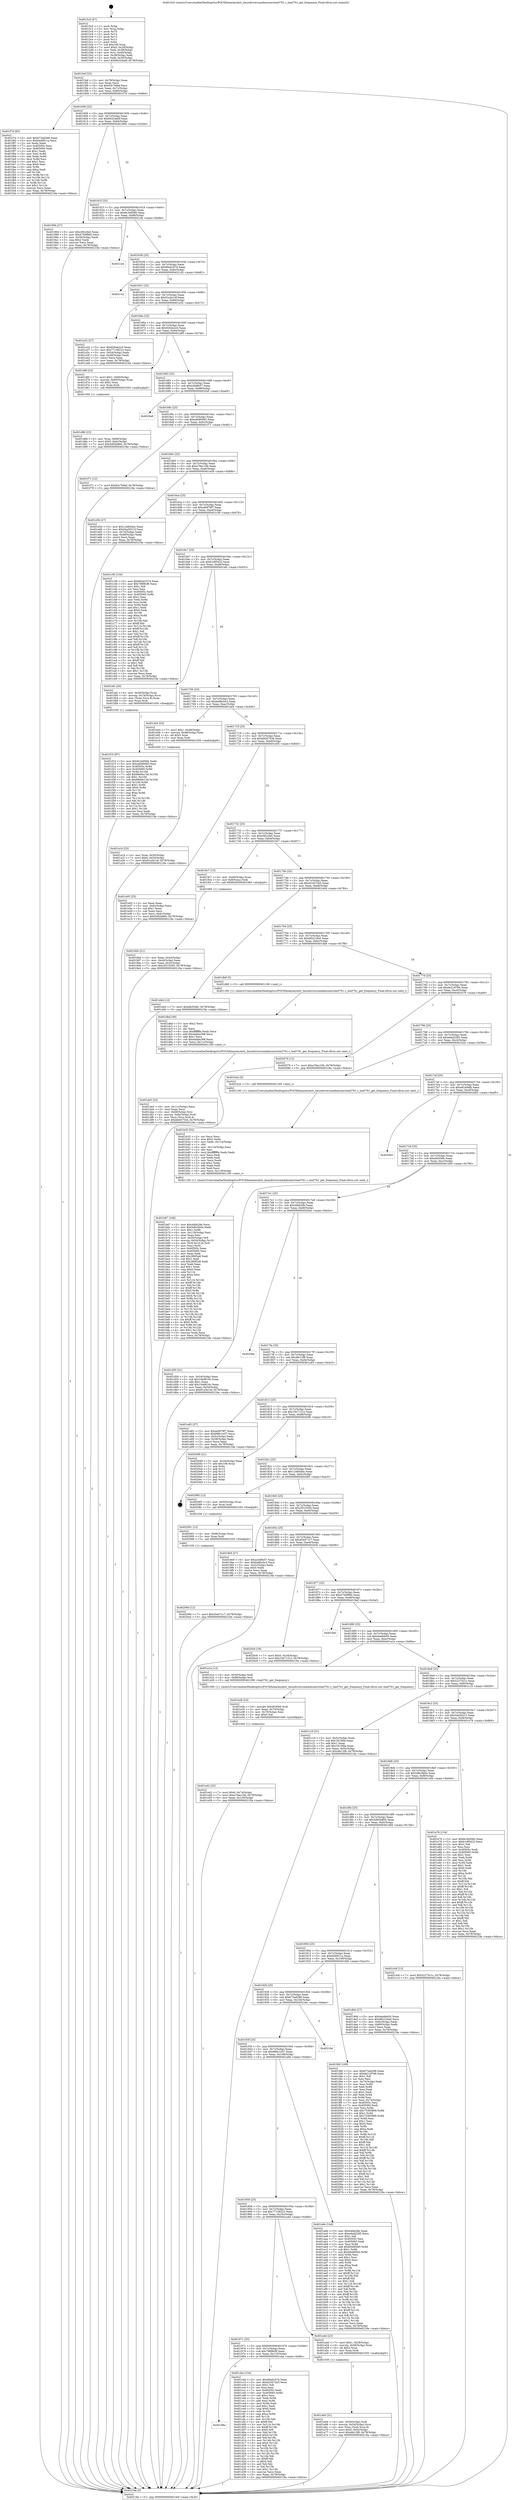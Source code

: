 digraph "0x4015c0" {
  label = "0x4015c0 (/mnt/c/Users/mathe/Desktop/tcc/POCII/binaries/extr_linuxdriversmediatunerstea5761.c_tea5761_get_frequency_Final-ollvm.out::main(0))"
  labelloc = "t"
  node[shape=record]

  Entry [label="",width=0.3,height=0.3,shape=circle,fillcolor=black,style=filled]
  "0x4015ef" [label="{
     0x4015ef [23]\l
     | [instrs]\l
     &nbsp;&nbsp;0x4015ef \<+3\>: mov -0x78(%rbp),%eax\l
     &nbsp;&nbsp;0x4015f2 \<+2\>: mov %eax,%ecx\l
     &nbsp;&nbsp;0x4015f4 \<+6\>: sub $0x83c7b9af,%ecx\l
     &nbsp;&nbsp;0x4015fa \<+3\>: mov %eax,-0x7c(%rbp)\l
     &nbsp;&nbsp;0x4015fd \<+3\>: mov %ecx,-0x80(%rbp)\l
     &nbsp;&nbsp;0x401600 \<+6\>: je 0000000000401f7d \<main+0x9bd\>\l
  }"]
  "0x401f7d" [label="{
     0x401f7d [83]\l
     | [instrs]\l
     &nbsp;&nbsp;0x401f7d \<+5\>: mov $0x673ad288,%eax\l
     &nbsp;&nbsp;0x401f82 \<+5\>: mov $0x64d0f11a,%ecx\l
     &nbsp;&nbsp;0x401f87 \<+2\>: xor %edx,%edx\l
     &nbsp;&nbsp;0x401f89 \<+7\>: mov 0x40505c,%esi\l
     &nbsp;&nbsp;0x401f90 \<+7\>: mov 0x405060,%edi\l
     &nbsp;&nbsp;0x401f97 \<+3\>: sub $0x1,%edx\l
     &nbsp;&nbsp;0x401f9a \<+3\>: mov %esi,%r8d\l
     &nbsp;&nbsp;0x401f9d \<+3\>: add %edx,%r8d\l
     &nbsp;&nbsp;0x401fa0 \<+4\>: imul %r8d,%esi\l
     &nbsp;&nbsp;0x401fa4 \<+3\>: and $0x1,%esi\l
     &nbsp;&nbsp;0x401fa7 \<+3\>: cmp $0x0,%esi\l
     &nbsp;&nbsp;0x401faa \<+4\>: sete %r9b\l
     &nbsp;&nbsp;0x401fae \<+3\>: cmp $0xa,%edi\l
     &nbsp;&nbsp;0x401fb1 \<+4\>: setl %r10b\l
     &nbsp;&nbsp;0x401fb5 \<+3\>: mov %r9b,%r11b\l
     &nbsp;&nbsp;0x401fb8 \<+3\>: and %r10b,%r11b\l
     &nbsp;&nbsp;0x401fbb \<+3\>: xor %r10b,%r9b\l
     &nbsp;&nbsp;0x401fbe \<+3\>: or %r9b,%r11b\l
     &nbsp;&nbsp;0x401fc1 \<+4\>: test $0x1,%r11b\l
     &nbsp;&nbsp;0x401fc5 \<+3\>: cmovne %ecx,%eax\l
     &nbsp;&nbsp;0x401fc8 \<+3\>: mov %eax,-0x78(%rbp)\l
     &nbsp;&nbsp;0x401fcb \<+5\>: jmp 000000000040218a \<main+0xbca\>\l
  }"]
  "0x401606" [label="{
     0x401606 [25]\l
     | [instrs]\l
     &nbsp;&nbsp;0x401606 \<+5\>: jmp 000000000040160b \<main+0x4b\>\l
     &nbsp;&nbsp;0x40160b \<+3\>: mov -0x7c(%rbp),%eax\l
     &nbsp;&nbsp;0x40160e \<+5\>: sub $0x84324a0f,%eax\l
     &nbsp;&nbsp;0x401613 \<+6\>: mov %eax,-0x84(%rbp)\l
     &nbsp;&nbsp;0x401619 \<+6\>: je 0000000000401994 \<main+0x3d4\>\l
  }"]
  Exit [label="",width=0.3,height=0.3,shape=circle,fillcolor=black,style=filled,peripheries=2]
  "0x401994" [label="{
     0x401994 [27]\l
     | [instrs]\l
     &nbsp;&nbsp;0x401994 \<+5\>: mov $0xc062cfa5,%eax\l
     &nbsp;&nbsp;0x401999 \<+5\>: mov $0x475df960,%ecx\l
     &nbsp;&nbsp;0x40199e \<+3\>: mov -0x30(%rbp),%edx\l
     &nbsp;&nbsp;0x4019a1 \<+3\>: cmp $0x2,%edx\l
     &nbsp;&nbsp;0x4019a4 \<+3\>: cmovne %ecx,%eax\l
     &nbsp;&nbsp;0x4019a7 \<+3\>: mov %eax,-0x78(%rbp)\l
     &nbsp;&nbsp;0x4019aa \<+5\>: jmp 000000000040218a \<main+0xbca\>\l
  }"]
  "0x40161f" [label="{
     0x40161f [25]\l
     | [instrs]\l
     &nbsp;&nbsp;0x40161f \<+5\>: jmp 0000000000401624 \<main+0x64\>\l
     &nbsp;&nbsp;0x401624 \<+3\>: mov -0x7c(%rbp),%eax\l
     &nbsp;&nbsp;0x401627 \<+5\>: sub $0x8c3e956b,%eax\l
     &nbsp;&nbsp;0x40162c \<+6\>: mov %eax,-0x88(%rbp)\l
     &nbsp;&nbsp;0x401632 \<+6\>: je 000000000040214e \<main+0xb8e\>\l
  }"]
  "0x40218a" [label="{
     0x40218a [5]\l
     | [instrs]\l
     &nbsp;&nbsp;0x40218a \<+5\>: jmp 00000000004015ef \<main+0x2f\>\l
  }"]
  "0x4015c0" [label="{
     0x4015c0 [47]\l
     | [instrs]\l
     &nbsp;&nbsp;0x4015c0 \<+1\>: push %rbp\l
     &nbsp;&nbsp;0x4015c1 \<+3\>: mov %rsp,%rbp\l
     &nbsp;&nbsp;0x4015c4 \<+2\>: push %r15\l
     &nbsp;&nbsp;0x4015c6 \<+2\>: push %r14\l
     &nbsp;&nbsp;0x4015c8 \<+2\>: push %r13\l
     &nbsp;&nbsp;0x4015ca \<+2\>: push %r12\l
     &nbsp;&nbsp;0x4015cc \<+1\>: push %rbx\l
     &nbsp;&nbsp;0x4015cd \<+7\>: sub $0x108,%rsp\l
     &nbsp;&nbsp;0x4015d4 \<+7\>: movl $0x0,-0x34(%rbp)\l
     &nbsp;&nbsp;0x4015db \<+3\>: mov %edi,-0x38(%rbp)\l
     &nbsp;&nbsp;0x4015de \<+4\>: mov %rsi,-0x40(%rbp)\l
     &nbsp;&nbsp;0x4015e2 \<+3\>: mov -0x38(%rbp),%edi\l
     &nbsp;&nbsp;0x4015e5 \<+3\>: mov %edi,-0x30(%rbp)\l
     &nbsp;&nbsp;0x4015e8 \<+7\>: movl $0x84324a0f,-0x78(%rbp)\l
  }"]
  "0x40209d" [label="{
     0x40209d [12]\l
     | [instrs]\l
     &nbsp;&nbsp;0x40209d \<+7\>: movl $0x45e471c7,-0x78(%rbp)\l
     &nbsp;&nbsp;0x4020a4 \<+5\>: jmp 000000000040218a \<main+0xbca\>\l
  }"]
  "0x40214e" [label="{
     0x40214e\l
  }", style=dashed]
  "0x401638" [label="{
     0x401638 [25]\l
     | [instrs]\l
     &nbsp;&nbsp;0x401638 \<+5\>: jmp 000000000040163d \<main+0x7d\>\l
     &nbsp;&nbsp;0x40163d \<+3\>: mov -0x7c(%rbp),%eax\l
     &nbsp;&nbsp;0x401640 \<+5\>: sub $0x90ad167d,%eax\l
     &nbsp;&nbsp;0x401645 \<+6\>: mov %eax,-0x8c(%rbp)\l
     &nbsp;&nbsp;0x40164b \<+6\>: je 0000000000402142 \<main+0xb82\>\l
  }"]
  "0x402091" [label="{
     0x402091 [12]\l
     | [instrs]\l
     &nbsp;&nbsp;0x402091 \<+4\>: mov -0x68(%rbp),%rax\l
     &nbsp;&nbsp;0x402095 \<+3\>: mov %rax,%rdi\l
     &nbsp;&nbsp;0x402098 \<+5\>: call 0000000000401030 \<free@plt\>\l
     | [calls]\l
     &nbsp;&nbsp;0x401030 \{1\} (unknown)\l
  }"]
  "0x402142" [label="{
     0x402142\l
  }", style=dashed]
  "0x401651" [label="{
     0x401651 [25]\l
     | [instrs]\l
     &nbsp;&nbsp;0x401651 \<+5\>: jmp 0000000000401656 \<main+0x96\>\l
     &nbsp;&nbsp;0x401656 \<+3\>: mov -0x7c(%rbp),%eax\l
     &nbsp;&nbsp;0x401659 \<+5\>: sub $0x91a3e14f,%eax\l
     &nbsp;&nbsp;0x40165e \<+6\>: mov %eax,-0x90(%rbp)\l
     &nbsp;&nbsp;0x401664 \<+6\>: je 0000000000401a32 \<main+0x472\>\l
  }"]
  "0x401f10" [label="{
     0x401f10 [97]\l
     | [instrs]\l
     &nbsp;&nbsp;0x401f10 \<+5\>: mov $0x8c3e956b,%edx\l
     &nbsp;&nbsp;0x401f15 \<+5\>: mov $0xa4090083,%esi\l
     &nbsp;&nbsp;0x401f1a \<+8\>: mov 0x40505c,%r8d\l
     &nbsp;&nbsp;0x401f22 \<+8\>: mov 0x405060,%r9d\l
     &nbsp;&nbsp;0x401f2a \<+3\>: mov %r8d,%r10d\l
     &nbsp;&nbsp;0x401f2d \<+7\>: add $0x89d0e13d,%r10d\l
     &nbsp;&nbsp;0x401f34 \<+4\>: sub $0x1,%r10d\l
     &nbsp;&nbsp;0x401f38 \<+7\>: sub $0x89d0e13d,%r10d\l
     &nbsp;&nbsp;0x401f3f \<+4\>: imul %r10d,%r8d\l
     &nbsp;&nbsp;0x401f43 \<+4\>: and $0x1,%r8d\l
     &nbsp;&nbsp;0x401f47 \<+4\>: cmp $0x0,%r8d\l
     &nbsp;&nbsp;0x401f4b \<+4\>: sete %r11b\l
     &nbsp;&nbsp;0x401f4f \<+4\>: cmp $0xa,%r9d\l
     &nbsp;&nbsp;0x401f53 \<+3\>: setl %bl\l
     &nbsp;&nbsp;0x401f56 \<+3\>: mov %r11b,%r14b\l
     &nbsp;&nbsp;0x401f59 \<+3\>: and %bl,%r14b\l
     &nbsp;&nbsp;0x401f5c \<+3\>: xor %bl,%r11b\l
     &nbsp;&nbsp;0x401f5f \<+3\>: or %r11b,%r14b\l
     &nbsp;&nbsp;0x401f62 \<+4\>: test $0x1,%r14b\l
     &nbsp;&nbsp;0x401f66 \<+3\>: cmovne %esi,%edx\l
     &nbsp;&nbsp;0x401f69 \<+3\>: mov %edx,-0x78(%rbp)\l
     &nbsp;&nbsp;0x401f6c \<+5\>: jmp 000000000040218a \<main+0xbca\>\l
  }"]
  "0x401a32" [label="{
     0x401a32 [27]\l
     | [instrs]\l
     &nbsp;&nbsp;0x401a32 \<+5\>: mov $0x9264e2c0,%eax\l
     &nbsp;&nbsp;0x401a37 \<+5\>: mov $0x77158223,%ecx\l
     &nbsp;&nbsp;0x401a3c \<+3\>: mov -0x54(%rbp),%edx\l
     &nbsp;&nbsp;0x401a3f \<+3\>: cmp -0x48(%rbp),%edx\l
     &nbsp;&nbsp;0x401a42 \<+3\>: cmovl %ecx,%eax\l
     &nbsp;&nbsp;0x401a45 \<+3\>: mov %eax,-0x78(%rbp)\l
     &nbsp;&nbsp;0x401a48 \<+5\>: jmp 000000000040218a \<main+0xbca\>\l
  }"]
  "0x40166a" [label="{
     0x40166a [25]\l
     | [instrs]\l
     &nbsp;&nbsp;0x40166a \<+5\>: jmp 000000000040166f \<main+0xaf\>\l
     &nbsp;&nbsp;0x40166f \<+3\>: mov -0x7c(%rbp),%eax\l
     &nbsp;&nbsp;0x401672 \<+5\>: sub $0x9264e2c0,%eax\l
     &nbsp;&nbsp;0x401677 \<+6\>: mov %eax,-0x94(%rbp)\l
     &nbsp;&nbsp;0x40167d \<+6\>: je 0000000000401d6f \<main+0x7af\>\l
  }"]
  "0x401e42" [label="{
     0x401e42 [25]\l
     | [instrs]\l
     &nbsp;&nbsp;0x401e42 \<+7\>: movl $0x0,-0x74(%rbp)\l
     &nbsp;&nbsp;0x401e49 \<+7\>: movl $0xa78ac10b,-0x78(%rbp)\l
     &nbsp;&nbsp;0x401e50 \<+6\>: mov %eax,-0x120(%rbp)\l
     &nbsp;&nbsp;0x401e56 \<+5\>: jmp 000000000040218a \<main+0xbca\>\l
  }"]
  "0x401d6f" [label="{
     0x401d6f [23]\l
     | [instrs]\l
     &nbsp;&nbsp;0x401d6f \<+7\>: movl $0x1,-0x60(%rbp)\l
     &nbsp;&nbsp;0x401d76 \<+4\>: movslq -0x60(%rbp),%rax\l
     &nbsp;&nbsp;0x401d7a \<+4\>: shl $0x2,%rax\l
     &nbsp;&nbsp;0x401d7e \<+3\>: mov %rax,%rdi\l
     &nbsp;&nbsp;0x401d81 \<+5\>: call 0000000000401050 \<malloc@plt\>\l
     | [calls]\l
     &nbsp;&nbsp;0x401050 \{1\} (unknown)\l
  }"]
  "0x401683" [label="{
     0x401683 [25]\l
     | [instrs]\l
     &nbsp;&nbsp;0x401683 \<+5\>: jmp 0000000000401688 \<main+0xc8\>\l
     &nbsp;&nbsp;0x401688 \<+3\>: mov -0x7c(%rbp),%eax\l
     &nbsp;&nbsp;0x40168b \<+5\>: sub $0xa2b8fe57,%eax\l
     &nbsp;&nbsp;0x401690 \<+6\>: mov %eax,-0x98(%rbp)\l
     &nbsp;&nbsp;0x401696 \<+6\>: je 00000000004020a9 \<main+0xae9\>\l
  }"]
  "0x401e2b" [label="{
     0x401e2b [23]\l
     | [instrs]\l
     &nbsp;&nbsp;0x401e2b \<+10\>: movabs $0x4030b6,%rdi\l
     &nbsp;&nbsp;0x401e35 \<+3\>: mov %eax,-0x70(%rbp)\l
     &nbsp;&nbsp;0x401e38 \<+3\>: mov -0x70(%rbp),%esi\l
     &nbsp;&nbsp;0x401e3b \<+2\>: mov $0x0,%al\l
     &nbsp;&nbsp;0x401e3d \<+5\>: call 0000000000401040 \<printf@plt\>\l
     | [calls]\l
     &nbsp;&nbsp;0x401040 \{1\} (unknown)\l
  }"]
  "0x4020a9" [label="{
     0x4020a9\l
  }", style=dashed]
  "0x40169c" [label="{
     0x40169c [25]\l
     | [instrs]\l
     &nbsp;&nbsp;0x40169c \<+5\>: jmp 00000000004016a1 \<main+0xe1\>\l
     &nbsp;&nbsp;0x4016a1 \<+3\>: mov -0x7c(%rbp),%eax\l
     &nbsp;&nbsp;0x4016a4 \<+5\>: sub $0xa4090083,%eax\l
     &nbsp;&nbsp;0x4016a9 \<+6\>: mov %eax,-0x9c(%rbp)\l
     &nbsp;&nbsp;0x4016af \<+6\>: je 0000000000401f71 \<main+0x9b1\>\l
  }"]
  "0x401de5" [label="{
     0x401de5 [32]\l
     | [instrs]\l
     &nbsp;&nbsp;0x401de5 \<+6\>: mov -0x11c(%rbp),%ecx\l
     &nbsp;&nbsp;0x401deb \<+3\>: imul %eax,%ecx\l
     &nbsp;&nbsp;0x401dee \<+4\>: mov -0x68(%rbp),%rsi\l
     &nbsp;&nbsp;0x401df2 \<+4\>: movslq -0x6c(%rbp),%rdi\l
     &nbsp;&nbsp;0x401df6 \<+3\>: mov %ecx,(%rsi,%rdi,4)\l
     &nbsp;&nbsp;0x401df9 \<+7\>: movl $0xbb0d753d,-0x78(%rbp)\l
     &nbsp;&nbsp;0x401e00 \<+5\>: jmp 000000000040218a \<main+0xbca\>\l
  }"]
  "0x401f71" [label="{
     0x401f71 [12]\l
     | [instrs]\l
     &nbsp;&nbsp;0x401f71 \<+7\>: movl $0x83c7b9af,-0x78(%rbp)\l
     &nbsp;&nbsp;0x401f78 \<+5\>: jmp 000000000040218a \<main+0xbca\>\l
  }"]
  "0x4016b5" [label="{
     0x4016b5 [25]\l
     | [instrs]\l
     &nbsp;&nbsp;0x4016b5 \<+5\>: jmp 00000000004016ba \<main+0xfa\>\l
     &nbsp;&nbsp;0x4016ba \<+3\>: mov -0x7c(%rbp),%eax\l
     &nbsp;&nbsp;0x4016bd \<+5\>: sub $0xa78ac10b,%eax\l
     &nbsp;&nbsp;0x4016c2 \<+6\>: mov %eax,-0xa0(%rbp)\l
     &nbsp;&nbsp;0x4016c8 \<+6\>: je 0000000000401e5b \<main+0x89b\>\l
  }"]
  "0x401dbd" [label="{
     0x401dbd [40]\l
     | [instrs]\l
     &nbsp;&nbsp;0x401dbd \<+5\>: mov $0x2,%ecx\l
     &nbsp;&nbsp;0x401dc2 \<+1\>: cltd\l
     &nbsp;&nbsp;0x401dc3 \<+2\>: idiv %ecx\l
     &nbsp;&nbsp;0x401dc5 \<+6\>: imul $0xfffffffe,%edx,%ecx\l
     &nbsp;&nbsp;0x401dcb \<+6\>: add $0x4abba398,%ecx\l
     &nbsp;&nbsp;0x401dd1 \<+3\>: add $0x1,%ecx\l
     &nbsp;&nbsp;0x401dd4 \<+6\>: sub $0x4abba398,%ecx\l
     &nbsp;&nbsp;0x401dda \<+6\>: mov %ecx,-0x11c(%rbp)\l
     &nbsp;&nbsp;0x401de0 \<+5\>: call 0000000000401160 \<next_i\>\l
     | [calls]\l
     &nbsp;&nbsp;0x401160 \{1\} (/mnt/c/Users/mathe/Desktop/tcc/POCII/binaries/extr_linuxdriversmediatunerstea5761.c_tea5761_get_frequency_Final-ollvm.out::next_i)\l
  }"]
  "0x401e5b" [label="{
     0x401e5b [27]\l
     | [instrs]\l
     &nbsp;&nbsp;0x401e5b \<+5\>: mov $0x12d844dc,%eax\l
     &nbsp;&nbsp;0x401e60 \<+5\>: mov $0x54a50215,%ecx\l
     &nbsp;&nbsp;0x401e65 \<+3\>: mov -0x74(%rbp),%edx\l
     &nbsp;&nbsp;0x401e68 \<+3\>: cmp -0x48(%rbp),%edx\l
     &nbsp;&nbsp;0x401e6b \<+3\>: cmovl %ecx,%eax\l
     &nbsp;&nbsp;0x401e6e \<+3\>: mov %eax,-0x78(%rbp)\l
     &nbsp;&nbsp;0x401e71 \<+5\>: jmp 000000000040218a \<main+0xbca\>\l
  }"]
  "0x4016ce" [label="{
     0x4016ce [25]\l
     | [instrs]\l
     &nbsp;&nbsp;0x4016ce \<+5\>: jmp 00000000004016d3 \<main+0x113\>\l
     &nbsp;&nbsp;0x4016d3 \<+3\>: mov -0x7c(%rbp),%eax\l
     &nbsp;&nbsp;0x4016d6 \<+5\>: sub $0xad0f79f7,%eax\l
     &nbsp;&nbsp;0x4016db \<+6\>: mov %eax,-0xa4(%rbp)\l
     &nbsp;&nbsp;0x4016e1 \<+6\>: je 0000000000401c38 \<main+0x678\>\l
  }"]
  "0x401d86" [label="{
     0x401d86 [23]\l
     | [instrs]\l
     &nbsp;&nbsp;0x401d86 \<+4\>: mov %rax,-0x68(%rbp)\l
     &nbsp;&nbsp;0x401d8a \<+7\>: movl $0x0,-0x6c(%rbp)\l
     &nbsp;&nbsp;0x401d91 \<+7\>: movl $0x5d92b860,-0x78(%rbp)\l
     &nbsp;&nbsp;0x401d98 \<+5\>: jmp 000000000040218a \<main+0xbca\>\l
  }"]
  "0x401c38" [label="{
     0x401c38 [134]\l
     | [instrs]\l
     &nbsp;&nbsp;0x401c38 \<+5\>: mov $0x90ad167d,%eax\l
     &nbsp;&nbsp;0x401c3d \<+5\>: mov $0x798f9cf8,%ecx\l
     &nbsp;&nbsp;0x401c42 \<+2\>: mov $0x1,%dl\l
     &nbsp;&nbsp;0x401c44 \<+2\>: xor %esi,%esi\l
     &nbsp;&nbsp;0x401c46 \<+7\>: mov 0x40505c,%edi\l
     &nbsp;&nbsp;0x401c4d \<+8\>: mov 0x405060,%r8d\l
     &nbsp;&nbsp;0x401c55 \<+3\>: sub $0x1,%esi\l
     &nbsp;&nbsp;0x401c58 \<+3\>: mov %edi,%r9d\l
     &nbsp;&nbsp;0x401c5b \<+3\>: add %esi,%r9d\l
     &nbsp;&nbsp;0x401c5e \<+4\>: imul %r9d,%edi\l
     &nbsp;&nbsp;0x401c62 \<+3\>: and $0x1,%edi\l
     &nbsp;&nbsp;0x401c65 \<+3\>: cmp $0x0,%edi\l
     &nbsp;&nbsp;0x401c68 \<+4\>: sete %r10b\l
     &nbsp;&nbsp;0x401c6c \<+4\>: cmp $0xa,%r8d\l
     &nbsp;&nbsp;0x401c70 \<+4\>: setl %r11b\l
     &nbsp;&nbsp;0x401c74 \<+3\>: mov %r10b,%bl\l
     &nbsp;&nbsp;0x401c77 \<+3\>: xor $0xff,%bl\l
     &nbsp;&nbsp;0x401c7a \<+3\>: mov %r11b,%r14b\l
     &nbsp;&nbsp;0x401c7d \<+4\>: xor $0xff,%r14b\l
     &nbsp;&nbsp;0x401c81 \<+3\>: xor $0x1,%dl\l
     &nbsp;&nbsp;0x401c84 \<+3\>: mov %bl,%r15b\l
     &nbsp;&nbsp;0x401c87 \<+4\>: and $0xff,%r15b\l
     &nbsp;&nbsp;0x401c8b \<+3\>: and %dl,%r10b\l
     &nbsp;&nbsp;0x401c8e \<+3\>: mov %r14b,%r12b\l
     &nbsp;&nbsp;0x401c91 \<+4\>: and $0xff,%r12b\l
     &nbsp;&nbsp;0x401c95 \<+3\>: and %dl,%r11b\l
     &nbsp;&nbsp;0x401c98 \<+3\>: or %r10b,%r15b\l
     &nbsp;&nbsp;0x401c9b \<+3\>: or %r11b,%r12b\l
     &nbsp;&nbsp;0x401c9e \<+3\>: xor %r12b,%r15b\l
     &nbsp;&nbsp;0x401ca1 \<+3\>: or %r14b,%bl\l
     &nbsp;&nbsp;0x401ca4 \<+3\>: xor $0xff,%bl\l
     &nbsp;&nbsp;0x401ca7 \<+3\>: or $0x1,%dl\l
     &nbsp;&nbsp;0x401caa \<+2\>: and %dl,%bl\l
     &nbsp;&nbsp;0x401cac \<+3\>: or %bl,%r15b\l
     &nbsp;&nbsp;0x401caf \<+4\>: test $0x1,%r15b\l
     &nbsp;&nbsp;0x401cb3 \<+3\>: cmovne %ecx,%eax\l
     &nbsp;&nbsp;0x401cb6 \<+3\>: mov %eax,-0x78(%rbp)\l
     &nbsp;&nbsp;0x401cb9 \<+5\>: jmp 000000000040218a \<main+0xbca\>\l
  }"]
  "0x4016e7" [label="{
     0x4016e7 [25]\l
     | [instrs]\l
     &nbsp;&nbsp;0x4016e7 \<+5\>: jmp 00000000004016ec \<main+0x12c\>\l
     &nbsp;&nbsp;0x4016ec \<+3\>: mov -0x7c(%rbp),%eax\l
     &nbsp;&nbsp;0x4016ef \<+5\>: sub $0xb1df5422,%eax\l
     &nbsp;&nbsp;0x4016f4 \<+6\>: mov %eax,-0xa8(%rbp)\l
     &nbsp;&nbsp;0x4016fa \<+6\>: je 0000000000401efc \<main+0x93c\>\l
  }"]
  "0x40198a" [label="{
     0x40198a\l
  }", style=dashed]
  "0x401efc" [label="{
     0x401efc [20]\l
     | [instrs]\l
     &nbsp;&nbsp;0x401efc \<+4\>: mov -0x50(%rbp),%rax\l
     &nbsp;&nbsp;0x401f00 \<+4\>: movslq -0x74(%rbp),%rcx\l
     &nbsp;&nbsp;0x401f04 \<+4\>: mov (%rax,%rcx,8),%rax\l
     &nbsp;&nbsp;0x401f08 \<+3\>: mov %rax,%rdi\l
     &nbsp;&nbsp;0x401f0b \<+5\>: call 0000000000401030 \<free@plt\>\l
     | [calls]\l
     &nbsp;&nbsp;0x401030 \{1\} (unknown)\l
  }"]
  "0x401700" [label="{
     0x401700 [25]\l
     | [instrs]\l
     &nbsp;&nbsp;0x401700 \<+5\>: jmp 0000000000401705 \<main+0x145\>\l
     &nbsp;&nbsp;0x401705 \<+3\>: mov -0x7c(%rbp),%eax\l
     &nbsp;&nbsp;0x401708 \<+5\>: sub $0xba8bcbc3,%eax\l
     &nbsp;&nbsp;0x40170d \<+6\>: mov %eax,-0xac(%rbp)\l
     &nbsp;&nbsp;0x401713 \<+6\>: je 0000000000401a04 \<main+0x444\>\l
  }"]
  "0x401cbe" [label="{
     0x401cbe [134]\l
     | [instrs]\l
     &nbsp;&nbsp;0x401cbe \<+5\>: mov $0x90ad167d,%eax\l
     &nbsp;&nbsp;0x401cc3 \<+5\>: mov $0xd23d72b5,%ecx\l
     &nbsp;&nbsp;0x401cc8 \<+2\>: mov $0x1,%dl\l
     &nbsp;&nbsp;0x401cca \<+2\>: xor %esi,%esi\l
     &nbsp;&nbsp;0x401ccc \<+7\>: mov 0x40505c,%edi\l
     &nbsp;&nbsp;0x401cd3 \<+8\>: mov 0x405060,%r8d\l
     &nbsp;&nbsp;0x401cdb \<+3\>: sub $0x1,%esi\l
     &nbsp;&nbsp;0x401cde \<+3\>: mov %edi,%r9d\l
     &nbsp;&nbsp;0x401ce1 \<+3\>: add %esi,%r9d\l
     &nbsp;&nbsp;0x401ce4 \<+4\>: imul %r9d,%edi\l
     &nbsp;&nbsp;0x401ce8 \<+3\>: and $0x1,%edi\l
     &nbsp;&nbsp;0x401ceb \<+3\>: cmp $0x0,%edi\l
     &nbsp;&nbsp;0x401cee \<+4\>: sete %r10b\l
     &nbsp;&nbsp;0x401cf2 \<+4\>: cmp $0xa,%r8d\l
     &nbsp;&nbsp;0x401cf6 \<+4\>: setl %r11b\l
     &nbsp;&nbsp;0x401cfa \<+3\>: mov %r10b,%bl\l
     &nbsp;&nbsp;0x401cfd \<+3\>: xor $0xff,%bl\l
     &nbsp;&nbsp;0x401d00 \<+3\>: mov %r11b,%r14b\l
     &nbsp;&nbsp;0x401d03 \<+4\>: xor $0xff,%r14b\l
     &nbsp;&nbsp;0x401d07 \<+3\>: xor $0x0,%dl\l
     &nbsp;&nbsp;0x401d0a \<+3\>: mov %bl,%r15b\l
     &nbsp;&nbsp;0x401d0d \<+4\>: and $0x0,%r15b\l
     &nbsp;&nbsp;0x401d11 \<+3\>: and %dl,%r10b\l
     &nbsp;&nbsp;0x401d14 \<+3\>: mov %r14b,%r12b\l
     &nbsp;&nbsp;0x401d17 \<+4\>: and $0x0,%r12b\l
     &nbsp;&nbsp;0x401d1b \<+3\>: and %dl,%r11b\l
     &nbsp;&nbsp;0x401d1e \<+3\>: or %r10b,%r15b\l
     &nbsp;&nbsp;0x401d21 \<+3\>: or %r11b,%r12b\l
     &nbsp;&nbsp;0x401d24 \<+3\>: xor %r12b,%r15b\l
     &nbsp;&nbsp;0x401d27 \<+3\>: or %r14b,%bl\l
     &nbsp;&nbsp;0x401d2a \<+3\>: xor $0xff,%bl\l
     &nbsp;&nbsp;0x401d2d \<+3\>: or $0x0,%dl\l
     &nbsp;&nbsp;0x401d30 \<+2\>: and %dl,%bl\l
     &nbsp;&nbsp;0x401d32 \<+3\>: or %bl,%r15b\l
     &nbsp;&nbsp;0x401d35 \<+4\>: test $0x1,%r15b\l
     &nbsp;&nbsp;0x401d39 \<+3\>: cmovne %ecx,%eax\l
     &nbsp;&nbsp;0x401d3c \<+3\>: mov %eax,-0x78(%rbp)\l
     &nbsp;&nbsp;0x401d3f \<+5\>: jmp 000000000040218a \<main+0xbca\>\l
  }"]
  "0x401a04" [label="{
     0x401a04 [23]\l
     | [instrs]\l
     &nbsp;&nbsp;0x401a04 \<+7\>: movl $0x1,-0x48(%rbp)\l
     &nbsp;&nbsp;0x401a0b \<+4\>: movslq -0x48(%rbp),%rax\l
     &nbsp;&nbsp;0x401a0f \<+4\>: shl $0x3,%rax\l
     &nbsp;&nbsp;0x401a13 \<+3\>: mov %rax,%rdi\l
     &nbsp;&nbsp;0x401a16 \<+5\>: call 0000000000401050 \<malloc@plt\>\l
     | [calls]\l
     &nbsp;&nbsp;0x401050 \{1\} (unknown)\l
  }"]
  "0x401719" [label="{
     0x401719 [25]\l
     | [instrs]\l
     &nbsp;&nbsp;0x401719 \<+5\>: jmp 000000000040171e \<main+0x15e\>\l
     &nbsp;&nbsp;0x40171e \<+3\>: mov -0x7c(%rbp),%eax\l
     &nbsp;&nbsp;0x401721 \<+5\>: sub $0xbb0d753d,%eax\l
     &nbsp;&nbsp;0x401726 \<+6\>: mov %eax,-0xb0(%rbp)\l
     &nbsp;&nbsp;0x40172c \<+6\>: je 0000000000401e05 \<main+0x845\>\l
  }"]
  "0x401b67" [label="{
     0x401b67 [166]\l
     | [instrs]\l
     &nbsp;&nbsp;0x401b67 \<+5\>: mov $0x44bb28e,%ecx\l
     &nbsp;&nbsp;0x401b6c \<+5\>: mov $0x5d6c0b0e,%edx\l
     &nbsp;&nbsp;0x401b71 \<+3\>: mov $0x1,%r8b\l
     &nbsp;&nbsp;0x401b74 \<+6\>: mov -0x118(%rbp),%esi\l
     &nbsp;&nbsp;0x401b7a \<+3\>: imul %eax,%esi\l
     &nbsp;&nbsp;0x401b7d \<+4\>: mov -0x50(%rbp),%r9\l
     &nbsp;&nbsp;0x401b81 \<+4\>: movslq -0x54(%rbp),%r10\l
     &nbsp;&nbsp;0x401b85 \<+4\>: mov (%r9,%r10,8),%r9\l
     &nbsp;&nbsp;0x401b89 \<+3\>: mov %esi,(%r9)\l
     &nbsp;&nbsp;0x401b8c \<+7\>: mov 0x40505c,%eax\l
     &nbsp;&nbsp;0x401b93 \<+7\>: mov 0x405060,%esi\l
     &nbsp;&nbsp;0x401b9a \<+2\>: mov %eax,%edi\l
     &nbsp;&nbsp;0x401b9c \<+6\>: add $0x280f2a8,%edi\l
     &nbsp;&nbsp;0x401ba2 \<+3\>: sub $0x1,%edi\l
     &nbsp;&nbsp;0x401ba5 \<+6\>: sub $0x280f2a8,%edi\l
     &nbsp;&nbsp;0x401bab \<+3\>: imul %edi,%eax\l
     &nbsp;&nbsp;0x401bae \<+3\>: and $0x1,%eax\l
     &nbsp;&nbsp;0x401bb1 \<+3\>: cmp $0x0,%eax\l
     &nbsp;&nbsp;0x401bb4 \<+4\>: sete %r11b\l
     &nbsp;&nbsp;0x401bb8 \<+3\>: cmp $0xa,%esi\l
     &nbsp;&nbsp;0x401bbb \<+3\>: setl %bl\l
     &nbsp;&nbsp;0x401bbe \<+3\>: mov %r11b,%r14b\l
     &nbsp;&nbsp;0x401bc1 \<+4\>: xor $0xff,%r14b\l
     &nbsp;&nbsp;0x401bc5 \<+3\>: mov %bl,%r15b\l
     &nbsp;&nbsp;0x401bc8 \<+4\>: xor $0xff,%r15b\l
     &nbsp;&nbsp;0x401bcc \<+4\>: xor $0x0,%r8b\l
     &nbsp;&nbsp;0x401bd0 \<+3\>: mov %r14b,%r12b\l
     &nbsp;&nbsp;0x401bd3 \<+4\>: and $0x0,%r12b\l
     &nbsp;&nbsp;0x401bd7 \<+3\>: and %r8b,%r11b\l
     &nbsp;&nbsp;0x401bda \<+3\>: mov %r15b,%r13b\l
     &nbsp;&nbsp;0x401bdd \<+4\>: and $0x0,%r13b\l
     &nbsp;&nbsp;0x401be1 \<+3\>: and %r8b,%bl\l
     &nbsp;&nbsp;0x401be4 \<+3\>: or %r11b,%r12b\l
     &nbsp;&nbsp;0x401be7 \<+3\>: or %bl,%r13b\l
     &nbsp;&nbsp;0x401bea \<+3\>: xor %r13b,%r12b\l
     &nbsp;&nbsp;0x401bed \<+3\>: or %r15b,%r14b\l
     &nbsp;&nbsp;0x401bf0 \<+4\>: xor $0xff,%r14b\l
     &nbsp;&nbsp;0x401bf4 \<+4\>: or $0x0,%r8b\l
     &nbsp;&nbsp;0x401bf8 \<+3\>: and %r8b,%r14b\l
     &nbsp;&nbsp;0x401bfb \<+3\>: or %r14b,%r12b\l
     &nbsp;&nbsp;0x401bfe \<+4\>: test $0x1,%r12b\l
     &nbsp;&nbsp;0x401c02 \<+3\>: cmovne %edx,%ecx\l
     &nbsp;&nbsp;0x401c05 \<+3\>: mov %ecx,-0x78(%rbp)\l
     &nbsp;&nbsp;0x401c08 \<+5\>: jmp 000000000040218a \<main+0xbca\>\l
  }"]
  "0x401e05" [label="{
     0x401e05 [25]\l
     | [instrs]\l
     &nbsp;&nbsp;0x401e05 \<+2\>: xor %eax,%eax\l
     &nbsp;&nbsp;0x401e07 \<+3\>: mov -0x6c(%rbp),%ecx\l
     &nbsp;&nbsp;0x401e0a \<+3\>: sub $0x1,%eax\l
     &nbsp;&nbsp;0x401e0d \<+2\>: sub %eax,%ecx\l
     &nbsp;&nbsp;0x401e0f \<+3\>: mov %ecx,-0x6c(%rbp)\l
     &nbsp;&nbsp;0x401e12 \<+7\>: movl $0x5d92b860,-0x78(%rbp)\l
     &nbsp;&nbsp;0x401e19 \<+5\>: jmp 000000000040218a \<main+0xbca\>\l
  }"]
  "0x401732" [label="{
     0x401732 [25]\l
     | [instrs]\l
     &nbsp;&nbsp;0x401732 \<+5\>: jmp 0000000000401737 \<main+0x177\>\l
     &nbsp;&nbsp;0x401737 \<+3\>: mov -0x7c(%rbp),%eax\l
     &nbsp;&nbsp;0x40173a \<+5\>: sub $0xc062cfa5,%eax\l
     &nbsp;&nbsp;0x40173f \<+6\>: mov %eax,-0xb4(%rbp)\l
     &nbsp;&nbsp;0x401745 \<+6\>: je 00000000004019c7 \<main+0x407\>\l
  }"]
  "0x401b33" [label="{
     0x401b33 [52]\l
     | [instrs]\l
     &nbsp;&nbsp;0x401b33 \<+2\>: xor %ecx,%ecx\l
     &nbsp;&nbsp;0x401b35 \<+5\>: mov $0x2,%edx\l
     &nbsp;&nbsp;0x401b3a \<+6\>: mov %edx,-0x114(%rbp)\l
     &nbsp;&nbsp;0x401b40 \<+1\>: cltd\l
     &nbsp;&nbsp;0x401b41 \<+6\>: mov -0x114(%rbp),%esi\l
     &nbsp;&nbsp;0x401b47 \<+2\>: idiv %esi\l
     &nbsp;&nbsp;0x401b49 \<+6\>: imul $0xfffffffe,%edx,%edx\l
     &nbsp;&nbsp;0x401b4f \<+2\>: mov %ecx,%edi\l
     &nbsp;&nbsp;0x401b51 \<+2\>: sub %edx,%edi\l
     &nbsp;&nbsp;0x401b53 \<+2\>: mov %ecx,%edx\l
     &nbsp;&nbsp;0x401b55 \<+3\>: sub $0x1,%edx\l
     &nbsp;&nbsp;0x401b58 \<+2\>: add %edx,%edi\l
     &nbsp;&nbsp;0x401b5a \<+2\>: sub %edi,%ecx\l
     &nbsp;&nbsp;0x401b5c \<+6\>: mov %ecx,-0x118(%rbp)\l
     &nbsp;&nbsp;0x401b62 \<+5\>: call 0000000000401160 \<next_i\>\l
     | [calls]\l
     &nbsp;&nbsp;0x401160 \{1\} (/mnt/c/Users/mathe/Desktop/tcc/POCII/binaries/extr_linuxdriversmediatunerstea5761.c_tea5761_get_frequency_Final-ollvm.out::next_i)\l
  }"]
  "0x4019c7" [label="{
     0x4019c7 [13]\l
     | [instrs]\l
     &nbsp;&nbsp;0x4019c7 \<+4\>: mov -0x40(%rbp),%rax\l
     &nbsp;&nbsp;0x4019cb \<+4\>: mov 0x8(%rax),%rdi\l
     &nbsp;&nbsp;0x4019cf \<+5\>: call 0000000000401060 \<atoi@plt\>\l
     | [calls]\l
     &nbsp;&nbsp;0x401060 \{1\} (unknown)\l
  }"]
  "0x40174b" [label="{
     0x40174b [25]\l
     | [instrs]\l
     &nbsp;&nbsp;0x40174b \<+5\>: jmp 0000000000401750 \<main+0x190\>\l
     &nbsp;&nbsp;0x401750 \<+3\>: mov -0x7c(%rbp),%eax\l
     &nbsp;&nbsp;0x401753 \<+5\>: sub $0xd23d72b5,%eax\l
     &nbsp;&nbsp;0x401758 \<+6\>: mov %eax,-0xb8(%rbp)\l
     &nbsp;&nbsp;0x40175e \<+6\>: je 0000000000401d44 \<main+0x784\>\l
  }"]
  "0x4019d4" [label="{
     0x4019d4 [21]\l
     | [instrs]\l
     &nbsp;&nbsp;0x4019d4 \<+3\>: mov %eax,-0x44(%rbp)\l
     &nbsp;&nbsp;0x4019d7 \<+3\>: mov -0x44(%rbp),%eax\l
     &nbsp;&nbsp;0x4019da \<+3\>: mov %eax,-0x2c(%rbp)\l
     &nbsp;&nbsp;0x4019dd \<+7\>: movl $0x2f3103d5,-0x78(%rbp)\l
     &nbsp;&nbsp;0x4019e4 \<+5\>: jmp 000000000040218a \<main+0xbca\>\l
  }"]
  "0x401a64" [label="{
     0x401a64 [31]\l
     | [instrs]\l
     &nbsp;&nbsp;0x401a64 \<+4\>: mov -0x50(%rbp),%rdi\l
     &nbsp;&nbsp;0x401a68 \<+4\>: movslq -0x54(%rbp),%rcx\l
     &nbsp;&nbsp;0x401a6c \<+4\>: mov %rax,(%rdi,%rcx,8)\l
     &nbsp;&nbsp;0x401a70 \<+7\>: movl $0x0,-0x5c(%rbp)\l
     &nbsp;&nbsp;0x401a77 \<+7\>: movl $0x4fe12f8,-0x78(%rbp)\l
     &nbsp;&nbsp;0x401a7e \<+5\>: jmp 000000000040218a \<main+0xbca\>\l
  }"]
  "0x401d44" [label="{
     0x401d44 [12]\l
     | [instrs]\l
     &nbsp;&nbsp;0x401d44 \<+7\>: movl $0xefe50dfc,-0x78(%rbp)\l
     &nbsp;&nbsp;0x401d4b \<+5\>: jmp 000000000040218a \<main+0xbca\>\l
  }"]
  "0x401764" [label="{
     0x401764 [25]\l
     | [instrs]\l
     &nbsp;&nbsp;0x401764 \<+5\>: jmp 0000000000401769 \<main+0x1a9\>\l
     &nbsp;&nbsp;0x401769 \<+3\>: mov -0x7c(%rbp),%eax\l
     &nbsp;&nbsp;0x40176c \<+5\>: sub $0xd82216a0,%eax\l
     &nbsp;&nbsp;0x401771 \<+6\>: mov %eax,-0xbc(%rbp)\l
     &nbsp;&nbsp;0x401777 \<+6\>: je 0000000000401db8 \<main+0x7f8\>\l
  }"]
  "0x401971" [label="{
     0x401971 [25]\l
     | [instrs]\l
     &nbsp;&nbsp;0x401971 \<+5\>: jmp 0000000000401976 \<main+0x3b6\>\l
     &nbsp;&nbsp;0x401976 \<+3\>: mov -0x7c(%rbp),%eax\l
     &nbsp;&nbsp;0x401979 \<+5\>: sub $0x798f9cf8,%eax\l
     &nbsp;&nbsp;0x40197e \<+6\>: mov %eax,-0x110(%rbp)\l
     &nbsp;&nbsp;0x401984 \<+6\>: je 0000000000401cbe \<main+0x6fe\>\l
  }"]
  "0x401db8" [label="{
     0x401db8 [5]\l
     | [instrs]\l
     &nbsp;&nbsp;0x401db8 \<+5\>: call 0000000000401160 \<next_i\>\l
     | [calls]\l
     &nbsp;&nbsp;0x401160 \{1\} (/mnt/c/Users/mathe/Desktop/tcc/POCII/binaries/extr_linuxdriversmediatunerstea5761.c_tea5761_get_frequency_Final-ollvm.out::next_i)\l
  }"]
  "0x40177d" [label="{
     0x40177d [25]\l
     | [instrs]\l
     &nbsp;&nbsp;0x40177d \<+5\>: jmp 0000000000401782 \<main+0x1c2\>\l
     &nbsp;&nbsp;0x401782 \<+3\>: mov -0x7c(%rbp),%eax\l
     &nbsp;&nbsp;0x401785 \<+5\>: sub $0xde218766,%eax\l
     &nbsp;&nbsp;0x40178a \<+6\>: mov %eax,-0xc0(%rbp)\l
     &nbsp;&nbsp;0x401790 \<+6\>: je 0000000000402079 \<main+0xab9\>\l
  }"]
  "0x401a4d" [label="{
     0x401a4d [23]\l
     | [instrs]\l
     &nbsp;&nbsp;0x401a4d \<+7\>: movl $0x1,-0x58(%rbp)\l
     &nbsp;&nbsp;0x401a54 \<+4\>: movslq -0x58(%rbp),%rax\l
     &nbsp;&nbsp;0x401a58 \<+4\>: shl $0x2,%rax\l
     &nbsp;&nbsp;0x401a5c \<+3\>: mov %rax,%rdi\l
     &nbsp;&nbsp;0x401a5f \<+5\>: call 0000000000401050 \<malloc@plt\>\l
     | [calls]\l
     &nbsp;&nbsp;0x401050 \{1\} (unknown)\l
  }"]
  "0x402079" [label="{
     0x402079 [12]\l
     | [instrs]\l
     &nbsp;&nbsp;0x402079 \<+7\>: movl $0xa78ac10b,-0x78(%rbp)\l
     &nbsp;&nbsp;0x402080 \<+5\>: jmp 000000000040218a \<main+0xbca\>\l
  }"]
  "0x401796" [label="{
     0x401796 [25]\l
     | [instrs]\l
     &nbsp;&nbsp;0x401796 \<+5\>: jmp 000000000040179b \<main+0x1db\>\l
     &nbsp;&nbsp;0x40179b \<+3\>: mov -0x7c(%rbp),%eax\l
     &nbsp;&nbsp;0x40179e \<+5\>: sub $0xe6ad2285,%eax\l
     &nbsp;&nbsp;0x4017a3 \<+6\>: mov %eax,-0xc4(%rbp)\l
     &nbsp;&nbsp;0x4017a9 \<+6\>: je 0000000000401b2e \<main+0x56e\>\l
  }"]
  "0x401958" [label="{
     0x401958 [25]\l
     | [instrs]\l
     &nbsp;&nbsp;0x401958 \<+5\>: jmp 000000000040195d \<main+0x39d\>\l
     &nbsp;&nbsp;0x40195d \<+3\>: mov -0x7c(%rbp),%eax\l
     &nbsp;&nbsp;0x401960 \<+5\>: sub $0x77158223,%eax\l
     &nbsp;&nbsp;0x401965 \<+6\>: mov %eax,-0x10c(%rbp)\l
     &nbsp;&nbsp;0x40196b \<+6\>: je 0000000000401a4d \<main+0x48d\>\l
  }"]
  "0x401b2e" [label="{
     0x401b2e [5]\l
     | [instrs]\l
     &nbsp;&nbsp;0x401b2e \<+5\>: call 0000000000401160 \<next_i\>\l
     | [calls]\l
     &nbsp;&nbsp;0x401160 \{1\} (/mnt/c/Users/mathe/Desktop/tcc/POCII/binaries/extr_linuxdriversmediatunerstea5761.c_tea5761_get_frequency_Final-ollvm.out::next_i)\l
  }"]
  "0x4017af" [label="{
     0x4017af [25]\l
     | [instrs]\l
     &nbsp;&nbsp;0x4017af \<+5\>: jmp 00000000004017b4 \<main+0x1f4\>\l
     &nbsp;&nbsp;0x4017b4 \<+3\>: mov -0x7c(%rbp),%eax\l
     &nbsp;&nbsp;0x4017b7 \<+5\>: sub $0xe924defb,%eax\l
     &nbsp;&nbsp;0x4017bc \<+6\>: mov %eax,-0xc8(%rbp)\l
     &nbsp;&nbsp;0x4017c2 \<+6\>: je 00000000004020b5 \<main+0xaf5\>\l
  }"]
  "0x401a9e" [label="{
     0x401a9e [144]\l
     | [instrs]\l
     &nbsp;&nbsp;0x401a9e \<+5\>: mov $0x44bb28e,%eax\l
     &nbsp;&nbsp;0x401aa3 \<+5\>: mov $0xe6ad2285,%ecx\l
     &nbsp;&nbsp;0x401aa8 \<+2\>: mov $0x1,%dl\l
     &nbsp;&nbsp;0x401aaa \<+7\>: mov 0x40505c,%esi\l
     &nbsp;&nbsp;0x401ab1 \<+7\>: mov 0x405060,%edi\l
     &nbsp;&nbsp;0x401ab8 \<+3\>: mov %esi,%r8d\l
     &nbsp;&nbsp;0x401abb \<+7\>: add $0xb0efd5b0,%r8d\l
     &nbsp;&nbsp;0x401ac2 \<+4\>: sub $0x1,%r8d\l
     &nbsp;&nbsp;0x401ac6 \<+7\>: sub $0xb0efd5b0,%r8d\l
     &nbsp;&nbsp;0x401acd \<+4\>: imul %r8d,%esi\l
     &nbsp;&nbsp;0x401ad1 \<+3\>: and $0x1,%esi\l
     &nbsp;&nbsp;0x401ad4 \<+3\>: cmp $0x0,%esi\l
     &nbsp;&nbsp;0x401ad7 \<+4\>: sete %r9b\l
     &nbsp;&nbsp;0x401adb \<+3\>: cmp $0xa,%edi\l
     &nbsp;&nbsp;0x401ade \<+4\>: setl %r10b\l
     &nbsp;&nbsp;0x401ae2 \<+3\>: mov %r9b,%r11b\l
     &nbsp;&nbsp;0x401ae5 \<+4\>: xor $0xff,%r11b\l
     &nbsp;&nbsp;0x401ae9 \<+3\>: mov %r10b,%bl\l
     &nbsp;&nbsp;0x401aec \<+3\>: xor $0xff,%bl\l
     &nbsp;&nbsp;0x401aef \<+3\>: xor $0x1,%dl\l
     &nbsp;&nbsp;0x401af2 \<+3\>: mov %r11b,%r14b\l
     &nbsp;&nbsp;0x401af5 \<+4\>: and $0xff,%r14b\l
     &nbsp;&nbsp;0x401af9 \<+3\>: and %dl,%r9b\l
     &nbsp;&nbsp;0x401afc \<+3\>: mov %bl,%r15b\l
     &nbsp;&nbsp;0x401aff \<+4\>: and $0xff,%r15b\l
     &nbsp;&nbsp;0x401b03 \<+3\>: and %dl,%r10b\l
     &nbsp;&nbsp;0x401b06 \<+3\>: or %r9b,%r14b\l
     &nbsp;&nbsp;0x401b09 \<+3\>: or %r10b,%r15b\l
     &nbsp;&nbsp;0x401b0c \<+3\>: xor %r15b,%r14b\l
     &nbsp;&nbsp;0x401b0f \<+3\>: or %bl,%r11b\l
     &nbsp;&nbsp;0x401b12 \<+4\>: xor $0xff,%r11b\l
     &nbsp;&nbsp;0x401b16 \<+3\>: or $0x1,%dl\l
     &nbsp;&nbsp;0x401b19 \<+3\>: and %dl,%r11b\l
     &nbsp;&nbsp;0x401b1c \<+3\>: or %r11b,%r14b\l
     &nbsp;&nbsp;0x401b1f \<+4\>: test $0x1,%r14b\l
     &nbsp;&nbsp;0x401b23 \<+3\>: cmovne %ecx,%eax\l
     &nbsp;&nbsp;0x401b26 \<+3\>: mov %eax,-0x78(%rbp)\l
     &nbsp;&nbsp;0x401b29 \<+5\>: jmp 000000000040218a \<main+0xbca\>\l
  }"]
  "0x4020b5" [label="{
     0x4020b5\l
  }", style=dashed]
  "0x4017c8" [label="{
     0x4017c8 [25]\l
     | [instrs]\l
     &nbsp;&nbsp;0x4017c8 \<+5\>: jmp 00000000004017cd \<main+0x20d\>\l
     &nbsp;&nbsp;0x4017cd \<+3\>: mov -0x7c(%rbp),%eax\l
     &nbsp;&nbsp;0x4017d0 \<+5\>: sub $0xefe50dfc,%eax\l
     &nbsp;&nbsp;0x4017d5 \<+6\>: mov %eax,-0xcc(%rbp)\l
     &nbsp;&nbsp;0x4017db \<+6\>: je 0000000000401d50 \<main+0x790\>\l
  }"]
  "0x40193f" [label="{
     0x40193f [25]\l
     | [instrs]\l
     &nbsp;&nbsp;0x40193f \<+5\>: jmp 0000000000401944 \<main+0x384\>\l
     &nbsp;&nbsp;0x401944 \<+3\>: mov -0x7c(%rbp),%eax\l
     &nbsp;&nbsp;0x401947 \<+5\>: sub $0x688c1e57,%eax\l
     &nbsp;&nbsp;0x40194c \<+6\>: mov %eax,-0x108(%rbp)\l
     &nbsp;&nbsp;0x401952 \<+6\>: je 0000000000401a9e \<main+0x4de\>\l
  }"]
  "0x401d50" [label="{
     0x401d50 [31]\l
     | [instrs]\l
     &nbsp;&nbsp;0x401d50 \<+3\>: mov -0x54(%rbp),%eax\l
     &nbsp;&nbsp;0x401d53 \<+5\>: sub $0x10a9616c,%eax\l
     &nbsp;&nbsp;0x401d58 \<+3\>: add $0x1,%eax\l
     &nbsp;&nbsp;0x401d5b \<+5\>: add $0x10a9616c,%eax\l
     &nbsp;&nbsp;0x401d60 \<+3\>: mov %eax,-0x54(%rbp)\l
     &nbsp;&nbsp;0x401d63 \<+7\>: movl $0x91a3e14f,-0x78(%rbp)\l
     &nbsp;&nbsp;0x401d6a \<+5\>: jmp 000000000040218a \<main+0xbca\>\l
  }"]
  "0x4017e1" [label="{
     0x4017e1 [25]\l
     | [instrs]\l
     &nbsp;&nbsp;0x4017e1 \<+5\>: jmp 00000000004017e6 \<main+0x226\>\l
     &nbsp;&nbsp;0x4017e6 \<+3\>: mov -0x7c(%rbp),%eax\l
     &nbsp;&nbsp;0x4017e9 \<+5\>: sub $0x44bb28e,%eax\l
     &nbsp;&nbsp;0x4017ee \<+6\>: mov %eax,-0xd0(%rbp)\l
     &nbsp;&nbsp;0x4017f4 \<+6\>: je 00000000004020ee \<main+0xb2e\>\l
  }"]
  "0x40216e" [label="{
     0x40216e\l
  }", style=dashed]
  "0x4020ee" [label="{
     0x4020ee\l
  }", style=dashed]
  "0x4017fa" [label="{
     0x4017fa [25]\l
     | [instrs]\l
     &nbsp;&nbsp;0x4017fa \<+5\>: jmp 00000000004017ff \<main+0x23f\>\l
     &nbsp;&nbsp;0x4017ff \<+3\>: mov -0x7c(%rbp),%eax\l
     &nbsp;&nbsp;0x401802 \<+5\>: sub $0x4fe12f8,%eax\l
     &nbsp;&nbsp;0x401807 \<+6\>: mov %eax,-0xd4(%rbp)\l
     &nbsp;&nbsp;0x40180d \<+6\>: je 0000000000401a83 \<main+0x4c3\>\l
  }"]
  "0x401926" [label="{
     0x401926 [25]\l
     | [instrs]\l
     &nbsp;&nbsp;0x401926 \<+5\>: jmp 000000000040192b \<main+0x36b\>\l
     &nbsp;&nbsp;0x40192b \<+3\>: mov -0x7c(%rbp),%eax\l
     &nbsp;&nbsp;0x40192e \<+5\>: sub $0x673ad288,%eax\l
     &nbsp;&nbsp;0x401933 \<+6\>: mov %eax,-0x104(%rbp)\l
     &nbsp;&nbsp;0x401939 \<+6\>: je 000000000040216e \<main+0xbae\>\l
  }"]
  "0x401a83" [label="{
     0x401a83 [27]\l
     | [instrs]\l
     &nbsp;&nbsp;0x401a83 \<+5\>: mov $0xad0f79f7,%eax\l
     &nbsp;&nbsp;0x401a88 \<+5\>: mov $0x688c1e57,%ecx\l
     &nbsp;&nbsp;0x401a8d \<+3\>: mov -0x5c(%rbp),%edx\l
     &nbsp;&nbsp;0x401a90 \<+3\>: cmp -0x58(%rbp),%edx\l
     &nbsp;&nbsp;0x401a93 \<+3\>: cmovl %ecx,%eax\l
     &nbsp;&nbsp;0x401a96 \<+3\>: mov %eax,-0x78(%rbp)\l
     &nbsp;&nbsp;0x401a99 \<+5\>: jmp 000000000040218a \<main+0xbca\>\l
  }"]
  "0x401813" [label="{
     0x401813 [25]\l
     | [instrs]\l
     &nbsp;&nbsp;0x401813 \<+5\>: jmp 0000000000401818 \<main+0x258\>\l
     &nbsp;&nbsp;0x401818 \<+3\>: mov -0x7c(%rbp),%eax\l
     &nbsp;&nbsp;0x40181b \<+5\>: sub $0x10e71312,%eax\l
     &nbsp;&nbsp;0x401820 \<+6\>: mov %eax,-0xd8(%rbp)\l
     &nbsp;&nbsp;0x401826 \<+6\>: je 00000000004020d9 \<main+0xb19\>\l
  }"]
  "0x401fd0" [label="{
     0x401fd0 [169]\l
     | [instrs]\l
     &nbsp;&nbsp;0x401fd0 \<+5\>: mov $0x673ad288,%eax\l
     &nbsp;&nbsp;0x401fd5 \<+5\>: mov $0xde218766,%ecx\l
     &nbsp;&nbsp;0x401fda \<+2\>: mov $0x1,%dl\l
     &nbsp;&nbsp;0x401fdc \<+2\>: xor %esi,%esi\l
     &nbsp;&nbsp;0x401fde \<+3\>: mov -0x74(%rbp),%edi\l
     &nbsp;&nbsp;0x401fe1 \<+3\>: mov %esi,%r8d\l
     &nbsp;&nbsp;0x401fe4 \<+3\>: sub %edi,%r8d\l
     &nbsp;&nbsp;0x401fe7 \<+2\>: mov %esi,%edi\l
     &nbsp;&nbsp;0x401fe9 \<+3\>: sub $0x1,%edi\l
     &nbsp;&nbsp;0x401fec \<+3\>: add %edi,%r8d\l
     &nbsp;&nbsp;0x401fef \<+3\>: sub %r8d,%esi\l
     &nbsp;&nbsp;0x401ff2 \<+3\>: mov %esi,-0x74(%rbp)\l
     &nbsp;&nbsp;0x401ff5 \<+7\>: mov 0x40505c,%esi\l
     &nbsp;&nbsp;0x401ffc \<+7\>: mov 0x405060,%edi\l
     &nbsp;&nbsp;0x402003 \<+3\>: mov %esi,%r8d\l
     &nbsp;&nbsp;0x402006 \<+7\>: add $0x73365899,%r8d\l
     &nbsp;&nbsp;0x40200d \<+4\>: sub $0x1,%r8d\l
     &nbsp;&nbsp;0x402011 \<+7\>: sub $0x73365899,%r8d\l
     &nbsp;&nbsp;0x402018 \<+4\>: imul %r8d,%esi\l
     &nbsp;&nbsp;0x40201c \<+3\>: and $0x1,%esi\l
     &nbsp;&nbsp;0x40201f \<+3\>: cmp $0x0,%esi\l
     &nbsp;&nbsp;0x402022 \<+4\>: sete %r9b\l
     &nbsp;&nbsp;0x402026 \<+3\>: cmp $0xa,%edi\l
     &nbsp;&nbsp;0x402029 \<+4\>: setl %r10b\l
     &nbsp;&nbsp;0x40202d \<+3\>: mov %r9b,%r11b\l
     &nbsp;&nbsp;0x402030 \<+4\>: xor $0xff,%r11b\l
     &nbsp;&nbsp;0x402034 \<+3\>: mov %r10b,%bl\l
     &nbsp;&nbsp;0x402037 \<+3\>: xor $0xff,%bl\l
     &nbsp;&nbsp;0x40203a \<+3\>: xor $0x1,%dl\l
     &nbsp;&nbsp;0x40203d \<+3\>: mov %r11b,%r14b\l
     &nbsp;&nbsp;0x402040 \<+4\>: and $0xff,%r14b\l
     &nbsp;&nbsp;0x402044 \<+3\>: and %dl,%r9b\l
     &nbsp;&nbsp;0x402047 \<+3\>: mov %bl,%r15b\l
     &nbsp;&nbsp;0x40204a \<+4\>: and $0xff,%r15b\l
     &nbsp;&nbsp;0x40204e \<+3\>: and %dl,%r10b\l
     &nbsp;&nbsp;0x402051 \<+3\>: or %r9b,%r14b\l
     &nbsp;&nbsp;0x402054 \<+3\>: or %r10b,%r15b\l
     &nbsp;&nbsp;0x402057 \<+3\>: xor %r15b,%r14b\l
     &nbsp;&nbsp;0x40205a \<+3\>: or %bl,%r11b\l
     &nbsp;&nbsp;0x40205d \<+4\>: xor $0xff,%r11b\l
     &nbsp;&nbsp;0x402061 \<+3\>: or $0x1,%dl\l
     &nbsp;&nbsp;0x402064 \<+3\>: and %dl,%r11b\l
     &nbsp;&nbsp;0x402067 \<+3\>: or %r11b,%r14b\l
     &nbsp;&nbsp;0x40206a \<+4\>: test $0x1,%r14b\l
     &nbsp;&nbsp;0x40206e \<+3\>: cmovne %ecx,%eax\l
     &nbsp;&nbsp;0x402071 \<+3\>: mov %eax,-0x78(%rbp)\l
     &nbsp;&nbsp;0x402074 \<+5\>: jmp 000000000040218a \<main+0xbca\>\l
  }"]
  "0x4020d9" [label="{
     0x4020d9 [21]\l
     | [instrs]\l
     &nbsp;&nbsp;0x4020d9 \<+3\>: mov -0x34(%rbp),%eax\l
     &nbsp;&nbsp;0x4020dc \<+7\>: add $0x108,%rsp\l
     &nbsp;&nbsp;0x4020e3 \<+1\>: pop %rbx\l
     &nbsp;&nbsp;0x4020e4 \<+2\>: pop %r12\l
     &nbsp;&nbsp;0x4020e6 \<+2\>: pop %r13\l
     &nbsp;&nbsp;0x4020e8 \<+2\>: pop %r14\l
     &nbsp;&nbsp;0x4020ea \<+2\>: pop %r15\l
     &nbsp;&nbsp;0x4020ec \<+1\>: pop %rbp\l
     &nbsp;&nbsp;0x4020ed \<+1\>: ret\l
  }"]
  "0x40182c" [label="{
     0x40182c [25]\l
     | [instrs]\l
     &nbsp;&nbsp;0x40182c \<+5\>: jmp 0000000000401831 \<main+0x271\>\l
     &nbsp;&nbsp;0x401831 \<+3\>: mov -0x7c(%rbp),%eax\l
     &nbsp;&nbsp;0x401834 \<+5\>: sub $0x12d844dc,%eax\l
     &nbsp;&nbsp;0x401839 \<+6\>: mov %eax,-0xdc(%rbp)\l
     &nbsp;&nbsp;0x40183f \<+6\>: je 0000000000402085 \<main+0xac5\>\l
  }"]
  "0x40190d" [label="{
     0x40190d [25]\l
     | [instrs]\l
     &nbsp;&nbsp;0x40190d \<+5\>: jmp 0000000000401912 \<main+0x352\>\l
     &nbsp;&nbsp;0x401912 \<+3\>: mov -0x7c(%rbp),%eax\l
     &nbsp;&nbsp;0x401915 \<+5\>: sub $0x64d0f11a,%eax\l
     &nbsp;&nbsp;0x40191a \<+6\>: mov %eax,-0x100(%rbp)\l
     &nbsp;&nbsp;0x401920 \<+6\>: je 0000000000401fd0 \<main+0xa10\>\l
  }"]
  "0x402085" [label="{
     0x402085 [12]\l
     | [instrs]\l
     &nbsp;&nbsp;0x402085 \<+4\>: mov -0x50(%rbp),%rax\l
     &nbsp;&nbsp;0x402089 \<+3\>: mov %rax,%rdi\l
     &nbsp;&nbsp;0x40208c \<+5\>: call 0000000000401030 \<free@plt\>\l
     | [calls]\l
     &nbsp;&nbsp;0x401030 \{1\} (unknown)\l
  }"]
  "0x401845" [label="{
     0x401845 [25]\l
     | [instrs]\l
     &nbsp;&nbsp;0x401845 \<+5\>: jmp 000000000040184a \<main+0x28a\>\l
     &nbsp;&nbsp;0x40184a \<+3\>: mov -0x7c(%rbp),%eax\l
     &nbsp;&nbsp;0x40184d \<+5\>: sub $0x2f3103d5,%eax\l
     &nbsp;&nbsp;0x401852 \<+6\>: mov %eax,-0xe0(%rbp)\l
     &nbsp;&nbsp;0x401858 \<+6\>: je 00000000004019e9 \<main+0x429\>\l
  }"]
  "0x401d9d" [label="{
     0x401d9d [27]\l
     | [instrs]\l
     &nbsp;&nbsp;0x401d9d \<+5\>: mov $0x4ee9ab50,%eax\l
     &nbsp;&nbsp;0x401da2 \<+5\>: mov $0xd82216a0,%ecx\l
     &nbsp;&nbsp;0x401da7 \<+3\>: mov -0x6c(%rbp),%edx\l
     &nbsp;&nbsp;0x401daa \<+3\>: cmp -0x60(%rbp),%edx\l
     &nbsp;&nbsp;0x401dad \<+3\>: cmovl %ecx,%eax\l
     &nbsp;&nbsp;0x401db0 \<+3\>: mov %eax,-0x78(%rbp)\l
     &nbsp;&nbsp;0x401db3 \<+5\>: jmp 000000000040218a \<main+0xbca\>\l
  }"]
  "0x4019e9" [label="{
     0x4019e9 [27]\l
     | [instrs]\l
     &nbsp;&nbsp;0x4019e9 \<+5\>: mov $0xa2b8fe57,%eax\l
     &nbsp;&nbsp;0x4019ee \<+5\>: mov $0xba8bcbc3,%ecx\l
     &nbsp;&nbsp;0x4019f3 \<+3\>: mov -0x2c(%rbp),%edx\l
     &nbsp;&nbsp;0x4019f6 \<+3\>: cmp $0x0,%edx\l
     &nbsp;&nbsp;0x4019f9 \<+3\>: cmove %ecx,%eax\l
     &nbsp;&nbsp;0x4019fc \<+3\>: mov %eax,-0x78(%rbp)\l
     &nbsp;&nbsp;0x4019ff \<+5\>: jmp 000000000040218a \<main+0xbca\>\l
  }"]
  "0x40185e" [label="{
     0x40185e [25]\l
     | [instrs]\l
     &nbsp;&nbsp;0x40185e \<+5\>: jmp 0000000000401863 \<main+0x2a3\>\l
     &nbsp;&nbsp;0x401863 \<+3\>: mov -0x7c(%rbp),%eax\l
     &nbsp;&nbsp;0x401866 \<+5\>: sub $0x45e471c7,%eax\l
     &nbsp;&nbsp;0x40186b \<+6\>: mov %eax,-0xe4(%rbp)\l
     &nbsp;&nbsp;0x401871 \<+6\>: je 00000000004020c6 \<main+0xb06\>\l
  }"]
  "0x401a1b" [label="{
     0x401a1b [23]\l
     | [instrs]\l
     &nbsp;&nbsp;0x401a1b \<+4\>: mov %rax,-0x50(%rbp)\l
     &nbsp;&nbsp;0x401a1f \<+7\>: movl $0x0,-0x54(%rbp)\l
     &nbsp;&nbsp;0x401a26 \<+7\>: movl $0x91a3e14f,-0x78(%rbp)\l
     &nbsp;&nbsp;0x401a2d \<+5\>: jmp 000000000040218a \<main+0xbca\>\l
  }"]
  "0x4018f4" [label="{
     0x4018f4 [25]\l
     | [instrs]\l
     &nbsp;&nbsp;0x4018f4 \<+5\>: jmp 00000000004018f9 \<main+0x339\>\l
     &nbsp;&nbsp;0x4018f9 \<+3\>: mov -0x7c(%rbp),%eax\l
     &nbsp;&nbsp;0x4018fc \<+5\>: sub $0x5d92b860,%eax\l
     &nbsp;&nbsp;0x401901 \<+6\>: mov %eax,-0xfc(%rbp)\l
     &nbsp;&nbsp;0x401907 \<+6\>: je 0000000000401d9d \<main+0x7dd\>\l
  }"]
  "0x4020c6" [label="{
     0x4020c6 [19]\l
     | [instrs]\l
     &nbsp;&nbsp;0x4020c6 \<+7\>: movl $0x0,-0x34(%rbp)\l
     &nbsp;&nbsp;0x4020cd \<+7\>: movl $0x10e71312,-0x78(%rbp)\l
     &nbsp;&nbsp;0x4020d4 \<+5\>: jmp 000000000040218a \<main+0xbca\>\l
  }"]
  "0x401877" [label="{
     0x401877 [25]\l
     | [instrs]\l
     &nbsp;&nbsp;0x401877 \<+5\>: jmp 000000000040187c \<main+0x2bc\>\l
     &nbsp;&nbsp;0x40187c \<+3\>: mov -0x7c(%rbp),%eax\l
     &nbsp;&nbsp;0x40187f \<+5\>: sub $0x475df960,%eax\l
     &nbsp;&nbsp;0x401884 \<+6\>: mov %eax,-0xe8(%rbp)\l
     &nbsp;&nbsp;0x40188a \<+6\>: je 00000000004019af \<main+0x3ef\>\l
  }"]
  "0x401c0d" [label="{
     0x401c0d [12]\l
     | [instrs]\l
     &nbsp;&nbsp;0x401c0d \<+7\>: movl $0x52275c1c,-0x78(%rbp)\l
     &nbsp;&nbsp;0x401c14 \<+5\>: jmp 000000000040218a \<main+0xbca\>\l
  }"]
  "0x4019af" [label="{
     0x4019af\l
  }", style=dashed]
  "0x401890" [label="{
     0x401890 [25]\l
     | [instrs]\l
     &nbsp;&nbsp;0x401890 \<+5\>: jmp 0000000000401895 \<main+0x2d5\>\l
     &nbsp;&nbsp;0x401895 \<+3\>: mov -0x7c(%rbp),%eax\l
     &nbsp;&nbsp;0x401898 \<+5\>: sub $0x4ee9ab50,%eax\l
     &nbsp;&nbsp;0x40189d \<+6\>: mov %eax,-0xec(%rbp)\l
     &nbsp;&nbsp;0x4018a3 \<+6\>: je 0000000000401e1e \<main+0x85e\>\l
  }"]
  "0x4018db" [label="{
     0x4018db [25]\l
     | [instrs]\l
     &nbsp;&nbsp;0x4018db \<+5\>: jmp 00000000004018e0 \<main+0x320\>\l
     &nbsp;&nbsp;0x4018e0 \<+3\>: mov -0x7c(%rbp),%eax\l
     &nbsp;&nbsp;0x4018e3 \<+5\>: sub $0x5d6c0b0e,%eax\l
     &nbsp;&nbsp;0x4018e8 \<+6\>: mov %eax,-0xf8(%rbp)\l
     &nbsp;&nbsp;0x4018ee \<+6\>: je 0000000000401c0d \<main+0x64d\>\l
  }"]
  "0x401e1e" [label="{
     0x401e1e [13]\l
     | [instrs]\l
     &nbsp;&nbsp;0x401e1e \<+4\>: mov -0x50(%rbp),%rdi\l
     &nbsp;&nbsp;0x401e22 \<+4\>: mov -0x68(%rbp),%rsi\l
     &nbsp;&nbsp;0x401e26 \<+5\>: call 0000000000401590 \<tea5761_get_frequency\>\l
     | [calls]\l
     &nbsp;&nbsp;0x401590 \{1\} (/mnt/c/Users/mathe/Desktop/tcc/POCII/binaries/extr_linuxdriversmediatunerstea5761.c_tea5761_get_frequency_Final-ollvm.out::tea5761_get_frequency)\l
  }"]
  "0x4018a9" [label="{
     0x4018a9 [25]\l
     | [instrs]\l
     &nbsp;&nbsp;0x4018a9 \<+5\>: jmp 00000000004018ae \<main+0x2ee\>\l
     &nbsp;&nbsp;0x4018ae \<+3\>: mov -0x7c(%rbp),%eax\l
     &nbsp;&nbsp;0x4018b1 \<+5\>: sub $0x52275c1c,%eax\l
     &nbsp;&nbsp;0x4018b6 \<+6\>: mov %eax,-0xf0(%rbp)\l
     &nbsp;&nbsp;0x4018bc \<+6\>: je 0000000000401c19 \<main+0x659\>\l
  }"]
  "0x401e76" [label="{
     0x401e76 [134]\l
     | [instrs]\l
     &nbsp;&nbsp;0x401e76 \<+5\>: mov $0x8c3e956b,%eax\l
     &nbsp;&nbsp;0x401e7b \<+5\>: mov $0xb1df5422,%ecx\l
     &nbsp;&nbsp;0x401e80 \<+2\>: mov $0x1,%dl\l
     &nbsp;&nbsp;0x401e82 \<+2\>: xor %esi,%esi\l
     &nbsp;&nbsp;0x401e84 \<+7\>: mov 0x40505c,%edi\l
     &nbsp;&nbsp;0x401e8b \<+8\>: mov 0x405060,%r8d\l
     &nbsp;&nbsp;0x401e93 \<+3\>: sub $0x1,%esi\l
     &nbsp;&nbsp;0x401e96 \<+3\>: mov %edi,%r9d\l
     &nbsp;&nbsp;0x401e99 \<+3\>: add %esi,%r9d\l
     &nbsp;&nbsp;0x401e9c \<+4\>: imul %r9d,%edi\l
     &nbsp;&nbsp;0x401ea0 \<+3\>: and $0x1,%edi\l
     &nbsp;&nbsp;0x401ea3 \<+3\>: cmp $0x0,%edi\l
     &nbsp;&nbsp;0x401ea6 \<+4\>: sete %r10b\l
     &nbsp;&nbsp;0x401eaa \<+4\>: cmp $0xa,%r8d\l
     &nbsp;&nbsp;0x401eae \<+4\>: setl %r11b\l
     &nbsp;&nbsp;0x401eb2 \<+3\>: mov %r10b,%bl\l
     &nbsp;&nbsp;0x401eb5 \<+3\>: xor $0xff,%bl\l
     &nbsp;&nbsp;0x401eb8 \<+3\>: mov %r11b,%r14b\l
     &nbsp;&nbsp;0x401ebb \<+4\>: xor $0xff,%r14b\l
     &nbsp;&nbsp;0x401ebf \<+3\>: xor $0x1,%dl\l
     &nbsp;&nbsp;0x401ec2 \<+3\>: mov %bl,%r15b\l
     &nbsp;&nbsp;0x401ec5 \<+4\>: and $0xff,%r15b\l
     &nbsp;&nbsp;0x401ec9 \<+3\>: and %dl,%r10b\l
     &nbsp;&nbsp;0x401ecc \<+3\>: mov %r14b,%r12b\l
     &nbsp;&nbsp;0x401ecf \<+4\>: and $0xff,%r12b\l
     &nbsp;&nbsp;0x401ed3 \<+3\>: and %dl,%r11b\l
     &nbsp;&nbsp;0x401ed6 \<+3\>: or %r10b,%r15b\l
     &nbsp;&nbsp;0x401ed9 \<+3\>: or %r11b,%r12b\l
     &nbsp;&nbsp;0x401edc \<+3\>: xor %r12b,%r15b\l
     &nbsp;&nbsp;0x401edf \<+3\>: or %r14b,%bl\l
     &nbsp;&nbsp;0x401ee2 \<+3\>: xor $0xff,%bl\l
     &nbsp;&nbsp;0x401ee5 \<+3\>: or $0x1,%dl\l
     &nbsp;&nbsp;0x401ee8 \<+2\>: and %dl,%bl\l
     &nbsp;&nbsp;0x401eea \<+3\>: or %bl,%r15b\l
     &nbsp;&nbsp;0x401eed \<+4\>: test $0x1,%r15b\l
     &nbsp;&nbsp;0x401ef1 \<+3\>: cmovne %ecx,%eax\l
     &nbsp;&nbsp;0x401ef4 \<+3\>: mov %eax,-0x78(%rbp)\l
     &nbsp;&nbsp;0x401ef7 \<+5\>: jmp 000000000040218a \<main+0xbca\>\l
  }"]
  "0x401c19" [label="{
     0x401c19 [31]\l
     | [instrs]\l
     &nbsp;&nbsp;0x401c19 \<+3\>: mov -0x5c(%rbp),%eax\l
     &nbsp;&nbsp;0x401c1c \<+5\>: sub $0x1815fda,%eax\l
     &nbsp;&nbsp;0x401c21 \<+3\>: add $0x1,%eax\l
     &nbsp;&nbsp;0x401c24 \<+5\>: add $0x1815fda,%eax\l
     &nbsp;&nbsp;0x401c29 \<+3\>: mov %eax,-0x5c(%rbp)\l
     &nbsp;&nbsp;0x401c2c \<+7\>: movl $0x4fe12f8,-0x78(%rbp)\l
     &nbsp;&nbsp;0x401c33 \<+5\>: jmp 000000000040218a \<main+0xbca\>\l
  }"]
  "0x4018c2" [label="{
     0x4018c2 [25]\l
     | [instrs]\l
     &nbsp;&nbsp;0x4018c2 \<+5\>: jmp 00000000004018c7 \<main+0x307\>\l
     &nbsp;&nbsp;0x4018c7 \<+3\>: mov -0x7c(%rbp),%eax\l
     &nbsp;&nbsp;0x4018ca \<+5\>: sub $0x54a50215,%eax\l
     &nbsp;&nbsp;0x4018cf \<+6\>: mov %eax,-0xf4(%rbp)\l
     &nbsp;&nbsp;0x4018d5 \<+6\>: je 0000000000401e76 \<main+0x8b6\>\l
  }"]
  Entry -> "0x4015c0" [label=" 1"]
  "0x4015ef" -> "0x401f7d" [label=" 1"]
  "0x4015ef" -> "0x401606" [label=" 33"]
  "0x4020d9" -> Exit [label=" 1"]
  "0x401606" -> "0x401994" [label=" 1"]
  "0x401606" -> "0x40161f" [label=" 32"]
  "0x401994" -> "0x40218a" [label=" 1"]
  "0x4015c0" -> "0x4015ef" [label=" 1"]
  "0x40218a" -> "0x4015ef" [label=" 33"]
  "0x4020c6" -> "0x40218a" [label=" 1"]
  "0x40161f" -> "0x40214e" [label=" 0"]
  "0x40161f" -> "0x401638" [label=" 32"]
  "0x40209d" -> "0x40218a" [label=" 1"]
  "0x401638" -> "0x402142" [label=" 0"]
  "0x401638" -> "0x401651" [label=" 32"]
  "0x402091" -> "0x40209d" [label=" 1"]
  "0x401651" -> "0x401a32" [label=" 2"]
  "0x401651" -> "0x40166a" [label=" 30"]
  "0x402085" -> "0x402091" [label=" 1"]
  "0x40166a" -> "0x401d6f" [label=" 1"]
  "0x40166a" -> "0x401683" [label=" 29"]
  "0x402079" -> "0x40218a" [label=" 1"]
  "0x401683" -> "0x4020a9" [label=" 0"]
  "0x401683" -> "0x40169c" [label=" 29"]
  "0x401fd0" -> "0x40218a" [label=" 1"]
  "0x40169c" -> "0x401f71" [label=" 1"]
  "0x40169c" -> "0x4016b5" [label=" 28"]
  "0x401f7d" -> "0x40218a" [label=" 1"]
  "0x4016b5" -> "0x401e5b" [label=" 2"]
  "0x4016b5" -> "0x4016ce" [label=" 26"]
  "0x401f71" -> "0x40218a" [label=" 1"]
  "0x4016ce" -> "0x401c38" [label=" 1"]
  "0x4016ce" -> "0x4016e7" [label=" 25"]
  "0x401f10" -> "0x40218a" [label=" 1"]
  "0x4016e7" -> "0x401efc" [label=" 1"]
  "0x4016e7" -> "0x401700" [label=" 24"]
  "0x401efc" -> "0x401f10" [label=" 1"]
  "0x401700" -> "0x401a04" [label=" 1"]
  "0x401700" -> "0x401719" [label=" 23"]
  "0x401e76" -> "0x40218a" [label=" 1"]
  "0x401719" -> "0x401e05" [label=" 1"]
  "0x401719" -> "0x401732" [label=" 22"]
  "0x401e42" -> "0x40218a" [label=" 1"]
  "0x401732" -> "0x4019c7" [label=" 1"]
  "0x401732" -> "0x40174b" [label=" 21"]
  "0x4019c7" -> "0x4019d4" [label=" 1"]
  "0x4019d4" -> "0x40218a" [label=" 1"]
  "0x401e2b" -> "0x401e42" [label=" 1"]
  "0x40174b" -> "0x401d44" [label=" 1"]
  "0x40174b" -> "0x401764" [label=" 20"]
  "0x401e1e" -> "0x401e2b" [label=" 1"]
  "0x401764" -> "0x401db8" [label=" 1"]
  "0x401764" -> "0x40177d" [label=" 19"]
  "0x401e05" -> "0x40218a" [label=" 1"]
  "0x40177d" -> "0x402079" [label=" 1"]
  "0x40177d" -> "0x401796" [label=" 18"]
  "0x401de5" -> "0x40218a" [label=" 1"]
  "0x401796" -> "0x401b2e" [label=" 1"]
  "0x401796" -> "0x4017af" [label=" 17"]
  "0x401db8" -> "0x401dbd" [label=" 1"]
  "0x4017af" -> "0x4020b5" [label=" 0"]
  "0x4017af" -> "0x4017c8" [label=" 17"]
  "0x401d9d" -> "0x40218a" [label=" 2"]
  "0x4017c8" -> "0x401d50" [label=" 1"]
  "0x4017c8" -> "0x4017e1" [label=" 16"]
  "0x401d6f" -> "0x401d86" [label=" 1"]
  "0x4017e1" -> "0x4020ee" [label=" 0"]
  "0x4017e1" -> "0x4017fa" [label=" 16"]
  "0x401d50" -> "0x40218a" [label=" 1"]
  "0x4017fa" -> "0x401a83" [label=" 2"]
  "0x4017fa" -> "0x401813" [label=" 14"]
  "0x401cbe" -> "0x40218a" [label=" 1"]
  "0x401813" -> "0x4020d9" [label=" 1"]
  "0x401813" -> "0x40182c" [label=" 13"]
  "0x401971" -> "0x40198a" [label=" 0"]
  "0x40182c" -> "0x402085" [label=" 1"]
  "0x40182c" -> "0x401845" [label=" 12"]
  "0x401e5b" -> "0x40218a" [label=" 2"]
  "0x401845" -> "0x4019e9" [label=" 1"]
  "0x401845" -> "0x40185e" [label=" 11"]
  "0x4019e9" -> "0x40218a" [label=" 1"]
  "0x401a04" -> "0x401a1b" [label=" 1"]
  "0x401a1b" -> "0x40218a" [label=" 1"]
  "0x401a32" -> "0x40218a" [label=" 2"]
  "0x401c38" -> "0x40218a" [label=" 1"]
  "0x40185e" -> "0x4020c6" [label=" 1"]
  "0x40185e" -> "0x401877" [label=" 10"]
  "0x401c0d" -> "0x40218a" [label=" 1"]
  "0x401877" -> "0x4019af" [label=" 0"]
  "0x401877" -> "0x401890" [label=" 10"]
  "0x401b67" -> "0x40218a" [label=" 1"]
  "0x401890" -> "0x401e1e" [label=" 1"]
  "0x401890" -> "0x4018a9" [label=" 9"]
  "0x401b2e" -> "0x401b33" [label=" 1"]
  "0x4018a9" -> "0x401c19" [label=" 1"]
  "0x4018a9" -> "0x4018c2" [label=" 8"]
  "0x401a9e" -> "0x40218a" [label=" 1"]
  "0x4018c2" -> "0x401e76" [label=" 1"]
  "0x4018c2" -> "0x4018db" [label=" 7"]
  "0x401b33" -> "0x401b67" [label=" 1"]
  "0x4018db" -> "0x401c0d" [label=" 1"]
  "0x4018db" -> "0x4018f4" [label=" 6"]
  "0x401c19" -> "0x40218a" [label=" 1"]
  "0x4018f4" -> "0x401d9d" [label=" 2"]
  "0x4018f4" -> "0x40190d" [label=" 4"]
  "0x401971" -> "0x401cbe" [label=" 1"]
  "0x40190d" -> "0x401fd0" [label=" 1"]
  "0x40190d" -> "0x401926" [label=" 3"]
  "0x401d44" -> "0x40218a" [label=" 1"]
  "0x401926" -> "0x40216e" [label=" 0"]
  "0x401926" -> "0x40193f" [label=" 3"]
  "0x401d86" -> "0x40218a" [label=" 1"]
  "0x40193f" -> "0x401a9e" [label=" 1"]
  "0x40193f" -> "0x401958" [label=" 2"]
  "0x401dbd" -> "0x401de5" [label=" 1"]
  "0x401958" -> "0x401a4d" [label=" 1"]
  "0x401958" -> "0x401971" [label=" 1"]
  "0x401a4d" -> "0x401a64" [label=" 1"]
  "0x401a64" -> "0x40218a" [label=" 1"]
  "0x401a83" -> "0x40218a" [label=" 2"]
}
